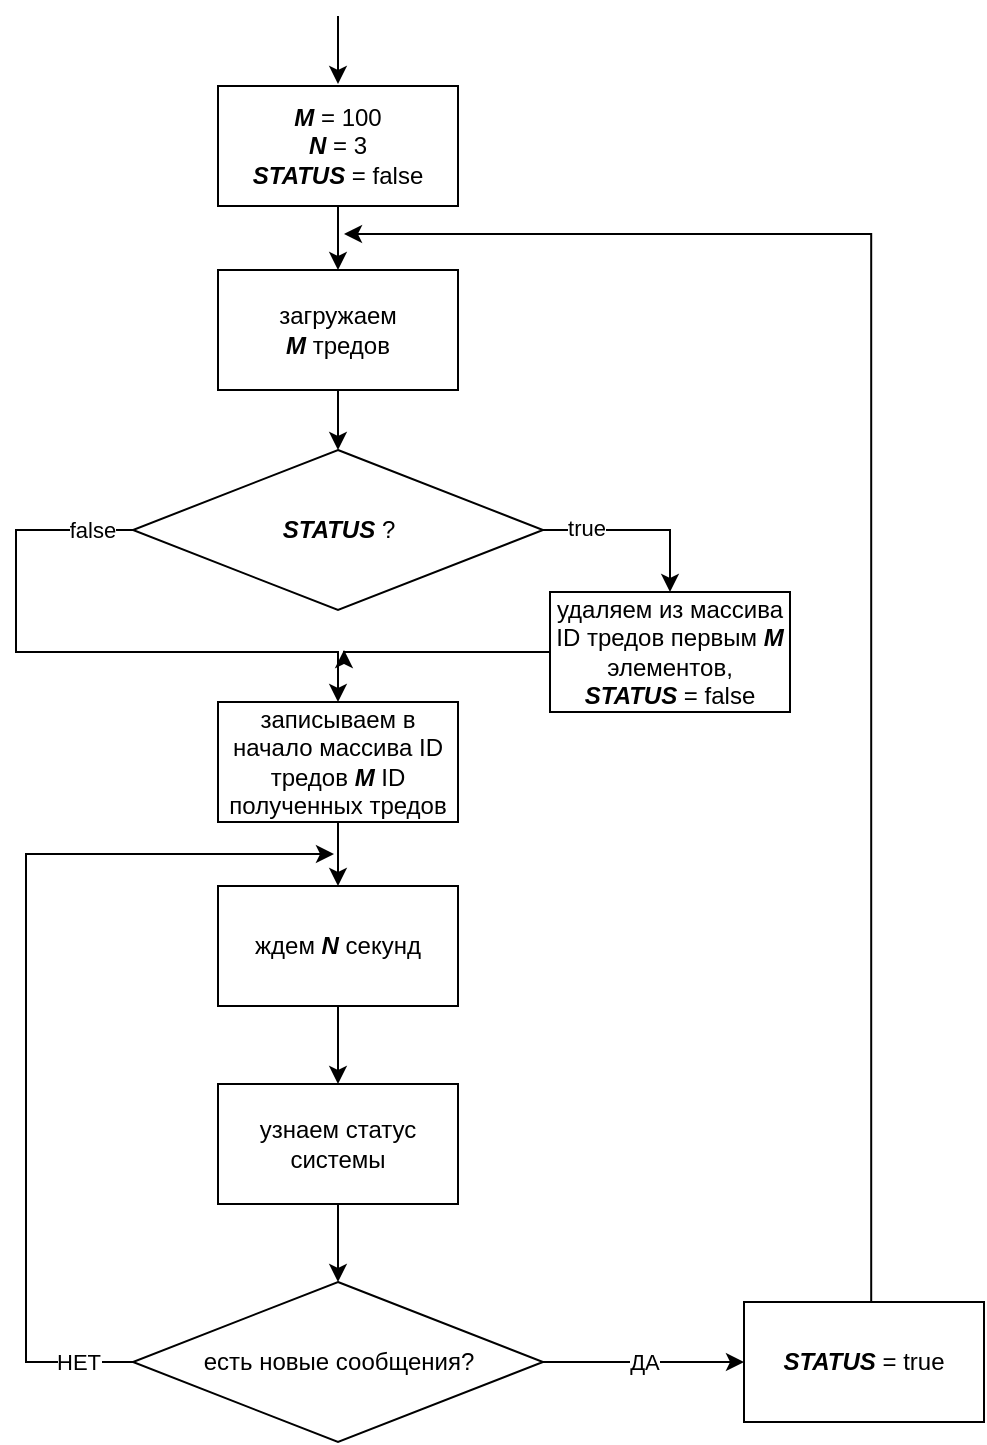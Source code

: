 <mxfile version="20.6.0" type="github">
  <diagram id="pjxPifRAP-UmnIWt8BQ0" name="Страница 1">
    <mxGraphModel dx="1634" dy="1204" grid="0" gridSize="10" guides="1" tooltips="1" connect="1" arrows="1" fold="1" page="0" pageScale="1" pageWidth="827" pageHeight="1169" math="0" shadow="0">
      <root>
        <mxCell id="0" />
        <mxCell id="1" parent="0" />
        <mxCell id="MHh8zu2T0ODwBrv1TNbp-25" style="edgeStyle=orthogonalEdgeStyle;rounded=0;orthogonalLoop=1;jettySize=auto;html=1;entryX=0.5;entryY=0;entryDx=0;entryDy=0;" edge="1" parent="1" source="MHh8zu2T0ODwBrv1TNbp-1" target="MHh8zu2T0ODwBrv1TNbp-24">
          <mxGeometry relative="1" as="geometry" />
        </mxCell>
        <mxCell id="MHh8zu2T0ODwBrv1TNbp-1" value="загружаем&lt;br&gt;&lt;b&gt;&lt;i&gt;M&lt;/i&gt;&lt;/b&gt; тредов" style="rounded=0;whiteSpace=wrap;html=1;" vertex="1" parent="1">
          <mxGeometry x="352" y="88" width="120" height="60" as="geometry" />
        </mxCell>
        <mxCell id="MHh8zu2T0ODwBrv1TNbp-7" style="edgeStyle=orthogonalEdgeStyle;rounded=0;orthogonalLoop=1;jettySize=auto;html=1;entryX=0.5;entryY=0;entryDx=0;entryDy=0;" edge="1" parent="1" source="MHh8zu2T0ODwBrv1TNbp-2" target="MHh8zu2T0ODwBrv1TNbp-4">
          <mxGeometry relative="1" as="geometry" />
        </mxCell>
        <mxCell id="MHh8zu2T0ODwBrv1TNbp-2" value="ждем &lt;b&gt;&lt;i&gt;N&lt;/i&gt;&lt;/b&gt; секунд" style="rounded=0;whiteSpace=wrap;html=1;" vertex="1" parent="1">
          <mxGeometry x="352" y="396" width="120" height="60" as="geometry" />
        </mxCell>
        <mxCell id="MHh8zu2T0ODwBrv1TNbp-5" value="НЕТ" style="edgeStyle=orthogonalEdgeStyle;rounded=0;orthogonalLoop=1;jettySize=auto;html=1;" edge="1" parent="1" source="MHh8zu2T0ODwBrv1TNbp-3">
          <mxGeometry x="-0.88" relative="1" as="geometry">
            <mxPoint x="410" y="380" as="targetPoint" />
            <Array as="points">
              <mxPoint x="256" y="634" />
              <mxPoint x="256" y="380" />
            </Array>
            <mxPoint as="offset" />
          </mxGeometry>
        </mxCell>
        <mxCell id="MHh8zu2T0ODwBrv1TNbp-33" value="ДА" style="edgeStyle=orthogonalEdgeStyle;rounded=0;orthogonalLoop=1;jettySize=auto;html=1;entryX=0;entryY=0.5;entryDx=0;entryDy=0;" edge="1" parent="1" source="MHh8zu2T0ODwBrv1TNbp-3" target="MHh8zu2T0ODwBrv1TNbp-32">
          <mxGeometry relative="1" as="geometry" />
        </mxCell>
        <mxCell id="MHh8zu2T0ODwBrv1TNbp-3" value="есть новые сообщения?" style="rhombus;whiteSpace=wrap;html=1;" vertex="1" parent="1">
          <mxGeometry x="309.5" y="594" width="205" height="80" as="geometry" />
        </mxCell>
        <mxCell id="MHh8zu2T0ODwBrv1TNbp-8" style="edgeStyle=orthogonalEdgeStyle;rounded=0;orthogonalLoop=1;jettySize=auto;html=1;exitX=0.5;exitY=1;exitDx=0;exitDy=0;entryX=0.5;entryY=0;entryDx=0;entryDy=0;" edge="1" parent="1" source="MHh8zu2T0ODwBrv1TNbp-4" target="MHh8zu2T0ODwBrv1TNbp-3">
          <mxGeometry relative="1" as="geometry" />
        </mxCell>
        <mxCell id="MHh8zu2T0ODwBrv1TNbp-4" value="узнаем статус системы" style="rounded=0;whiteSpace=wrap;html=1;" vertex="1" parent="1">
          <mxGeometry x="352" y="495" width="120" height="60" as="geometry" />
        </mxCell>
        <mxCell id="MHh8zu2T0ODwBrv1TNbp-31" style="edgeStyle=orthogonalEdgeStyle;rounded=0;orthogonalLoop=1;jettySize=auto;html=1;exitX=0;exitY=0.5;exitDx=0;exitDy=0;" edge="1" parent="1" source="MHh8zu2T0ODwBrv1TNbp-14">
          <mxGeometry relative="1" as="geometry">
            <mxPoint x="415" y="278" as="targetPoint" />
            <Array as="points">
              <mxPoint x="464" y="279" />
              <mxPoint x="464" y="279" />
            </Array>
          </mxGeometry>
        </mxCell>
        <mxCell id="MHh8zu2T0ODwBrv1TNbp-14" value="удаляем из массива ID тредов первым &lt;b&gt;&lt;i&gt;M&lt;/i&gt;&lt;/b&gt; элементов,&lt;br&gt;&lt;b&gt;&lt;i&gt;STATUS&lt;/i&gt;&lt;/b&gt; = false" style="rounded=0;whiteSpace=wrap;html=1;" vertex="1" parent="1">
          <mxGeometry x="518" y="249" width="120" height="60" as="geometry" />
        </mxCell>
        <mxCell id="MHh8zu2T0ODwBrv1TNbp-16" style="edgeStyle=orthogonalEdgeStyle;rounded=0;orthogonalLoop=1;jettySize=auto;html=1;entryX=0.5;entryY=0;entryDx=0;entryDy=0;" edge="1" parent="1" source="MHh8zu2T0ODwBrv1TNbp-15" target="MHh8zu2T0ODwBrv1TNbp-1">
          <mxGeometry relative="1" as="geometry" />
        </mxCell>
        <mxCell id="MHh8zu2T0ODwBrv1TNbp-15" value="&lt;b&gt;&lt;i&gt;M&lt;/i&gt;&lt;/b&gt; = 100&lt;br&gt;&lt;b&gt;&lt;i&gt;N&lt;/i&gt;&lt;/b&gt; = 3&lt;br&gt;&lt;b&gt;&lt;i&gt;STATUS&lt;/i&gt;&lt;/b&gt; = false" style="rounded=0;whiteSpace=wrap;html=1;" vertex="1" parent="1">
          <mxGeometry x="352" y="-4" width="120" height="60" as="geometry" />
        </mxCell>
        <mxCell id="MHh8zu2T0ODwBrv1TNbp-20" style="edgeStyle=orthogonalEdgeStyle;rounded=0;orthogonalLoop=1;jettySize=auto;html=1;exitX=0.5;exitY=1;exitDx=0;exitDy=0;entryX=0.5;entryY=0;entryDx=0;entryDy=0;" edge="1" parent="1" source="MHh8zu2T0ODwBrv1TNbp-19" target="MHh8zu2T0ODwBrv1TNbp-2">
          <mxGeometry relative="1" as="geometry" />
        </mxCell>
        <mxCell id="MHh8zu2T0ODwBrv1TNbp-19" value="записываем в начало массива ID тредов&amp;nbsp;&lt;b&gt;&lt;i&gt;M&lt;/i&gt;&lt;/b&gt; ID полученных тредов" style="rounded=0;whiteSpace=wrap;html=1;" vertex="1" parent="1">
          <mxGeometry x="352" y="304" width="120" height="60" as="geometry" />
        </mxCell>
        <mxCell id="MHh8zu2T0ODwBrv1TNbp-23" value="" style="endArrow=classic;html=1;rounded=0;" edge="1" parent="1">
          <mxGeometry width="50" height="50" relative="1" as="geometry">
            <mxPoint x="412" y="-39" as="sourcePoint" />
            <mxPoint x="412" y="-5" as="targetPoint" />
          </mxGeometry>
        </mxCell>
        <mxCell id="MHh8zu2T0ODwBrv1TNbp-26" style="edgeStyle=orthogonalEdgeStyle;rounded=0;orthogonalLoop=1;jettySize=auto;html=1;entryX=0.5;entryY=0;entryDx=0;entryDy=0;exitX=1;exitY=0.5;exitDx=0;exitDy=0;" edge="1" parent="1" source="MHh8zu2T0ODwBrv1TNbp-24" target="MHh8zu2T0ODwBrv1TNbp-14">
          <mxGeometry relative="1" as="geometry" />
        </mxCell>
        <mxCell id="MHh8zu2T0ODwBrv1TNbp-28" value="true" style="edgeLabel;html=1;align=center;verticalAlign=middle;resizable=0;points=[];" vertex="1" connectable="0" parent="MHh8zu2T0ODwBrv1TNbp-26">
          <mxGeometry x="-0.551" y="1" relative="1" as="geometry">
            <mxPoint as="offset" />
          </mxGeometry>
        </mxCell>
        <mxCell id="MHh8zu2T0ODwBrv1TNbp-29" style="edgeStyle=orthogonalEdgeStyle;rounded=0;orthogonalLoop=1;jettySize=auto;html=1;exitX=0;exitY=0.5;exitDx=0;exitDy=0;entryX=0.5;entryY=0;entryDx=0;entryDy=0;" edge="1" parent="1" source="MHh8zu2T0ODwBrv1TNbp-24" target="MHh8zu2T0ODwBrv1TNbp-19">
          <mxGeometry relative="1" as="geometry">
            <Array as="points">
              <mxPoint x="251" y="218" />
              <mxPoint x="251" y="279" />
              <mxPoint x="412" y="279" />
            </Array>
          </mxGeometry>
        </mxCell>
        <mxCell id="MHh8zu2T0ODwBrv1TNbp-30" value="false" style="edgeLabel;html=1;align=center;verticalAlign=middle;resizable=0;points=[];" vertex="1" connectable="0" parent="MHh8zu2T0ODwBrv1TNbp-29">
          <mxGeometry x="-0.933" y="2" relative="1" as="geometry">
            <mxPoint x="-11" y="-2" as="offset" />
          </mxGeometry>
        </mxCell>
        <mxCell id="MHh8zu2T0ODwBrv1TNbp-24" value="&lt;b style=&quot;font-style: italic;&quot;&gt;STATUS&amp;nbsp;&lt;/b&gt;?" style="rhombus;whiteSpace=wrap;html=1;" vertex="1" parent="1">
          <mxGeometry x="309.5" y="178" width="205" height="80" as="geometry" />
        </mxCell>
        <mxCell id="MHh8zu2T0ODwBrv1TNbp-34" style="edgeStyle=orthogonalEdgeStyle;rounded=0;orthogonalLoop=1;jettySize=auto;html=1;exitX=0.53;exitY=0.005;exitDx=0;exitDy=0;exitPerimeter=0;" edge="1" parent="1" source="MHh8zu2T0ODwBrv1TNbp-32">
          <mxGeometry relative="1" as="geometry">
            <mxPoint x="415" y="70" as="targetPoint" />
            <Array as="points">
              <mxPoint x="679" y="70" />
              <mxPoint x="426" y="70" />
            </Array>
          </mxGeometry>
        </mxCell>
        <mxCell id="MHh8zu2T0ODwBrv1TNbp-32" value="&lt;b&gt;&lt;i&gt;STATUS&lt;/i&gt;&lt;/b&gt; = true" style="rounded=0;whiteSpace=wrap;html=1;" vertex="1" parent="1">
          <mxGeometry x="615" y="604" width="120" height="60" as="geometry" />
        </mxCell>
      </root>
    </mxGraphModel>
  </diagram>
</mxfile>

